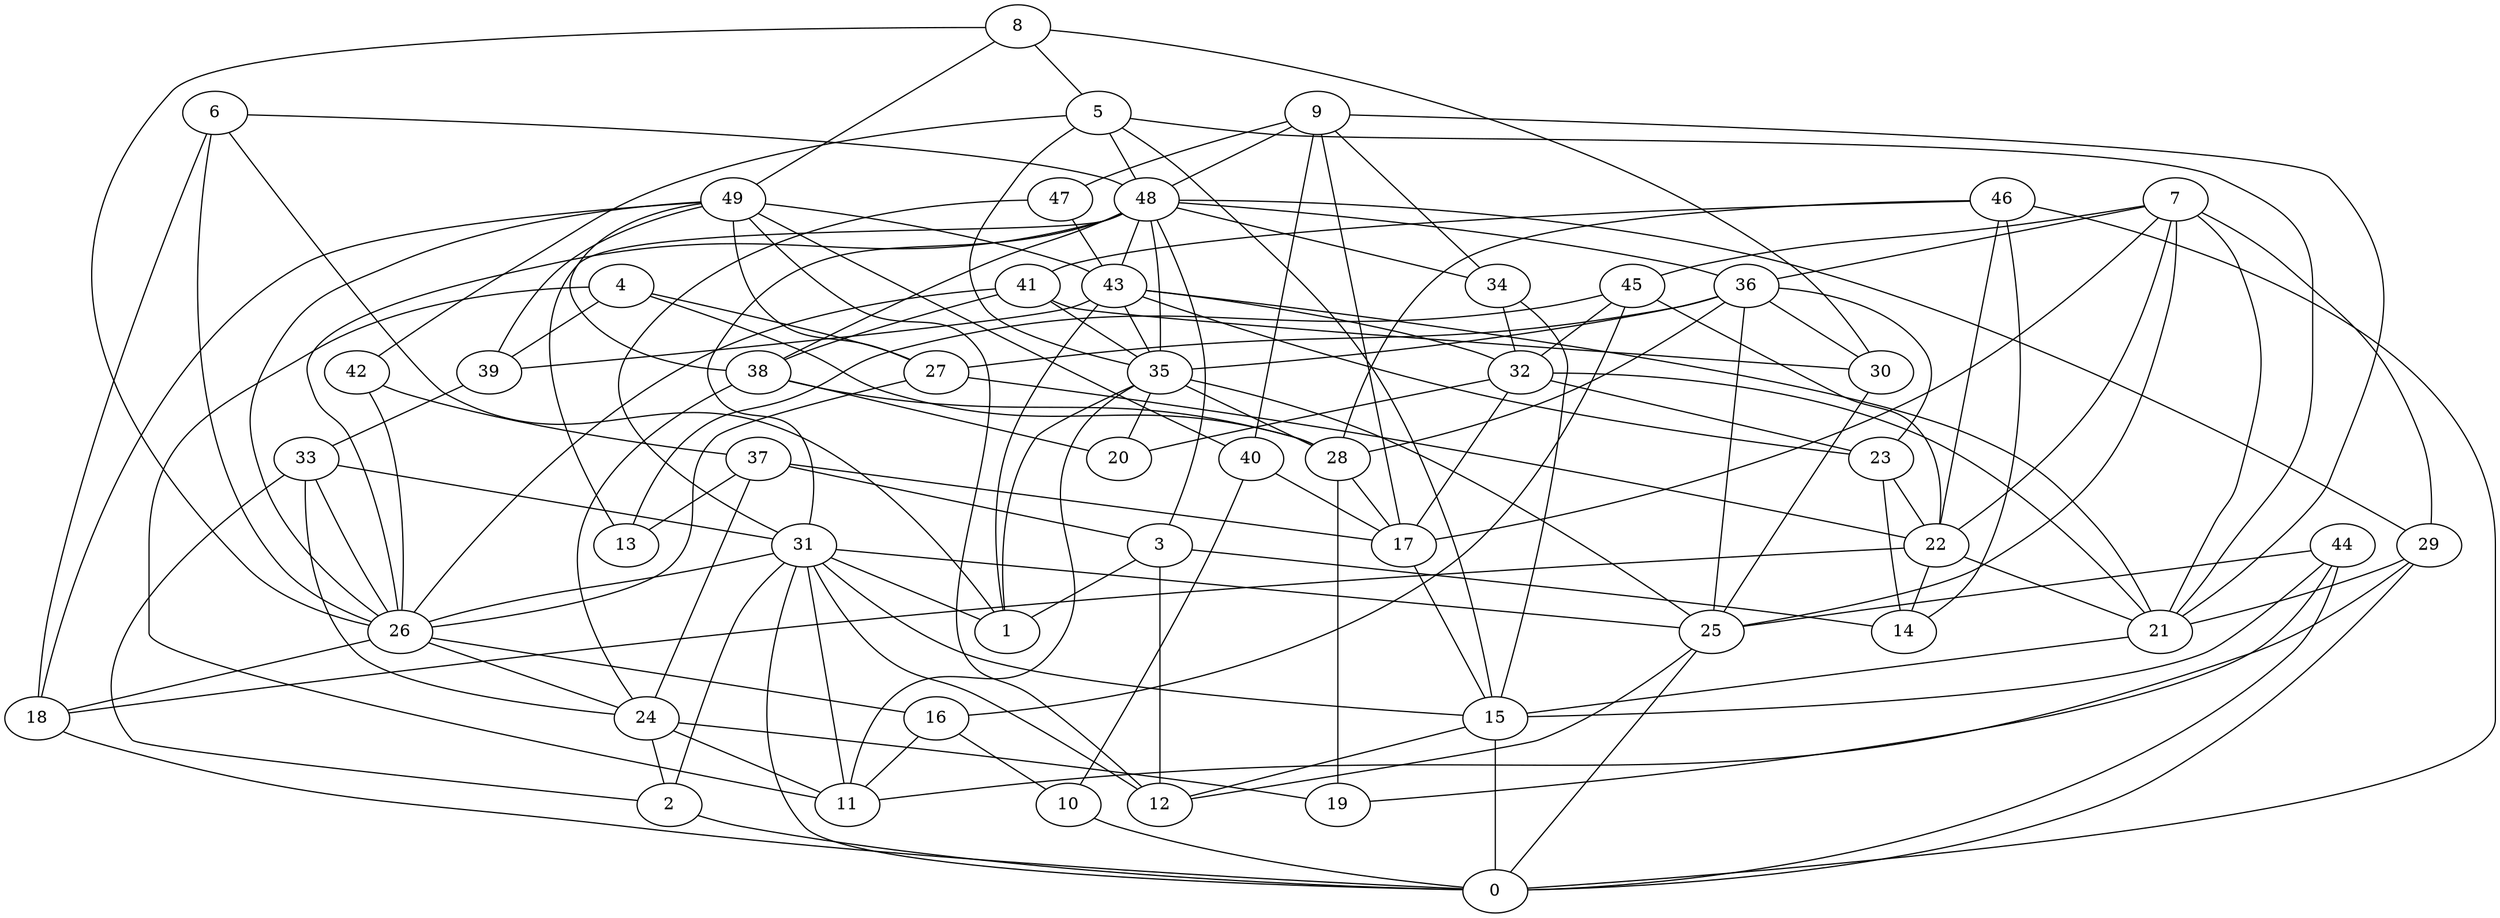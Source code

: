 digraph GG_graph {

subgraph G_graph {
edge [color = black]
"25" -> "12" [dir = none]
"25" -> "0" [dir = none]
"2" -> "0" [dir = none]
"44" -> "15" [dir = none]
"44" -> "0" [dir = none]
"44" -> "25" [dir = none]
"44" -> "19" [dir = none]
"31" -> "1" [dir = none]
"31" -> "11" [dir = none]
"31" -> "0" [dir = none]
"31" -> "15" [dir = none]
"31" -> "25" [dir = none]
"31" -> "26" [dir = none]
"31" -> "2" [dir = none]
"31" -> "12" [dir = none]
"4" -> "11" [dir = none]
"4" -> "28" [dir = none]
"4" -> "27" [dir = none]
"4" -> "39" [dir = none]
"37" -> "13" [dir = none]
"37" -> "17" [dir = none]
"37" -> "3" [dir = none]
"37" -> "24" [dir = none]
"33" -> "24" [dir = none]
"33" -> "31" [dir = none]
"33" -> "2" [dir = none]
"33" -> "26" [dir = none]
"29" -> "0" [dir = none]
"29" -> "21" [dir = none]
"29" -> "11" [dir = none]
"41" -> "30" [dir = none]
"41" -> "38" [dir = none]
"41" -> "26" [dir = none]
"41" -> "35" [dir = none]
"28" -> "19" [dir = none]
"28" -> "17" [dir = none]
"46" -> "41" [dir = none]
"46" -> "14" [dir = none]
"46" -> "22" [dir = none]
"46" -> "28" [dir = none]
"46" -> "0" [dir = none]
"10" -> "0" [dir = none]
"7" -> "25" [dir = none]
"7" -> "22" [dir = none]
"7" -> "36" [dir = none]
"7" -> "17" [dir = none]
"7" -> "45" [dir = none]
"7" -> "21" [dir = none]
"7" -> "29" [dir = none]
"36" -> "30" [dir = none]
"36" -> "23" [dir = none]
"36" -> "35" [dir = none]
"36" -> "27" [dir = none]
"36" -> "28" [dir = none]
"36" -> "25" [dir = none]
"43" -> "35" [dir = none]
"43" -> "32" [dir = none]
"43" -> "21" [dir = none]
"43" -> "1" [dir = none]
"43" -> "23" [dir = none]
"43" -> "39" [dir = none]
"32" -> "20" [dir = none]
"32" -> "21" [dir = none]
"32" -> "17" [dir = none]
"32" -> "23" [dir = none]
"26" -> "24" [dir = none]
"26" -> "18" [dir = none]
"26" -> "16" [dir = none]
"15" -> "12" [dir = none]
"15" -> "0" [dir = none]
"34" -> "15" [dir = none]
"34" -> "32" [dir = none]
"16" -> "10" [dir = none]
"16" -> "11" [dir = none]
"47" -> "43" [dir = none]
"47" -> "31" [dir = none]
"27" -> "26" [dir = none]
"27" -> "22" [dir = none]
"35" -> "20" [dir = none]
"35" -> "25" [dir = none]
"35" -> "1" [dir = none]
"35" -> "28" [dir = none]
"35" -> "11" [dir = none]
"48" -> "31" [dir = none]
"48" -> "13" [dir = none]
"48" -> "26" [dir = none]
"48" -> "35" [dir = none]
"48" -> "29" [dir = none]
"48" -> "38" [dir = none]
"48" -> "3" [dir = none]
"48" -> "36" [dir = none]
"48" -> "43" [dir = none]
"48" -> "34" [dir = none]
"18" -> "0" [dir = none]
"9" -> "21" [dir = none]
"9" -> "17" [dir = none]
"9" -> "48" [dir = none]
"9" -> "40" [dir = none]
"9" -> "34" [dir = none]
"9" -> "47" [dir = none]
"22" -> "14" [dir = none]
"22" -> "18" [dir = none]
"22" -> "21" [dir = none]
"17" -> "15" [dir = none]
"40" -> "17" [dir = none]
"40" -> "10" [dir = none]
"23" -> "22" [dir = none]
"23" -> "14" [dir = none]
"21" -> "15" [dir = none]
"5" -> "21" [dir = none]
"5" -> "15" [dir = none]
"5" -> "48" [dir = none]
"5" -> "35" [dir = none]
"5" -> "42" [dir = none]
"42" -> "37" [dir = none]
"42" -> "26" [dir = none]
"49" -> "38" [dir = none]
"49" -> "27" [dir = none]
"49" -> "12" [dir = none]
"49" -> "40" [dir = none]
"49" -> "39" [dir = none]
"49" -> "18" [dir = none]
"49" -> "26" [dir = none]
"49" -> "43" [dir = none]
"8" -> "5" [dir = none]
"8" -> "26" [dir = none]
"8" -> "30" [dir = none]
"8" -> "49" [dir = none]
"38" -> "20" [dir = none]
"38" -> "28" [dir = none]
"38" -> "24" [dir = none]
"39" -> "33" [dir = none]
"30" -> "25" [dir = none]
"45" -> "22" [dir = none]
"45" -> "32" [dir = none]
"45" -> "13" [dir = none]
"45" -> "16" [dir = none]
"3" -> "1" [dir = none]
"3" -> "12" [dir = none]
"3" -> "14" [dir = none]
"6" -> "48" [dir = none]
"6" -> "26" [dir = none]
"6" -> "18" [dir = none]
"6" -> "1" [dir = none]
"24" -> "2" [dir = none]
"24" -> "19" [dir = none]
"24" -> "11" [dir = none]
}

}
